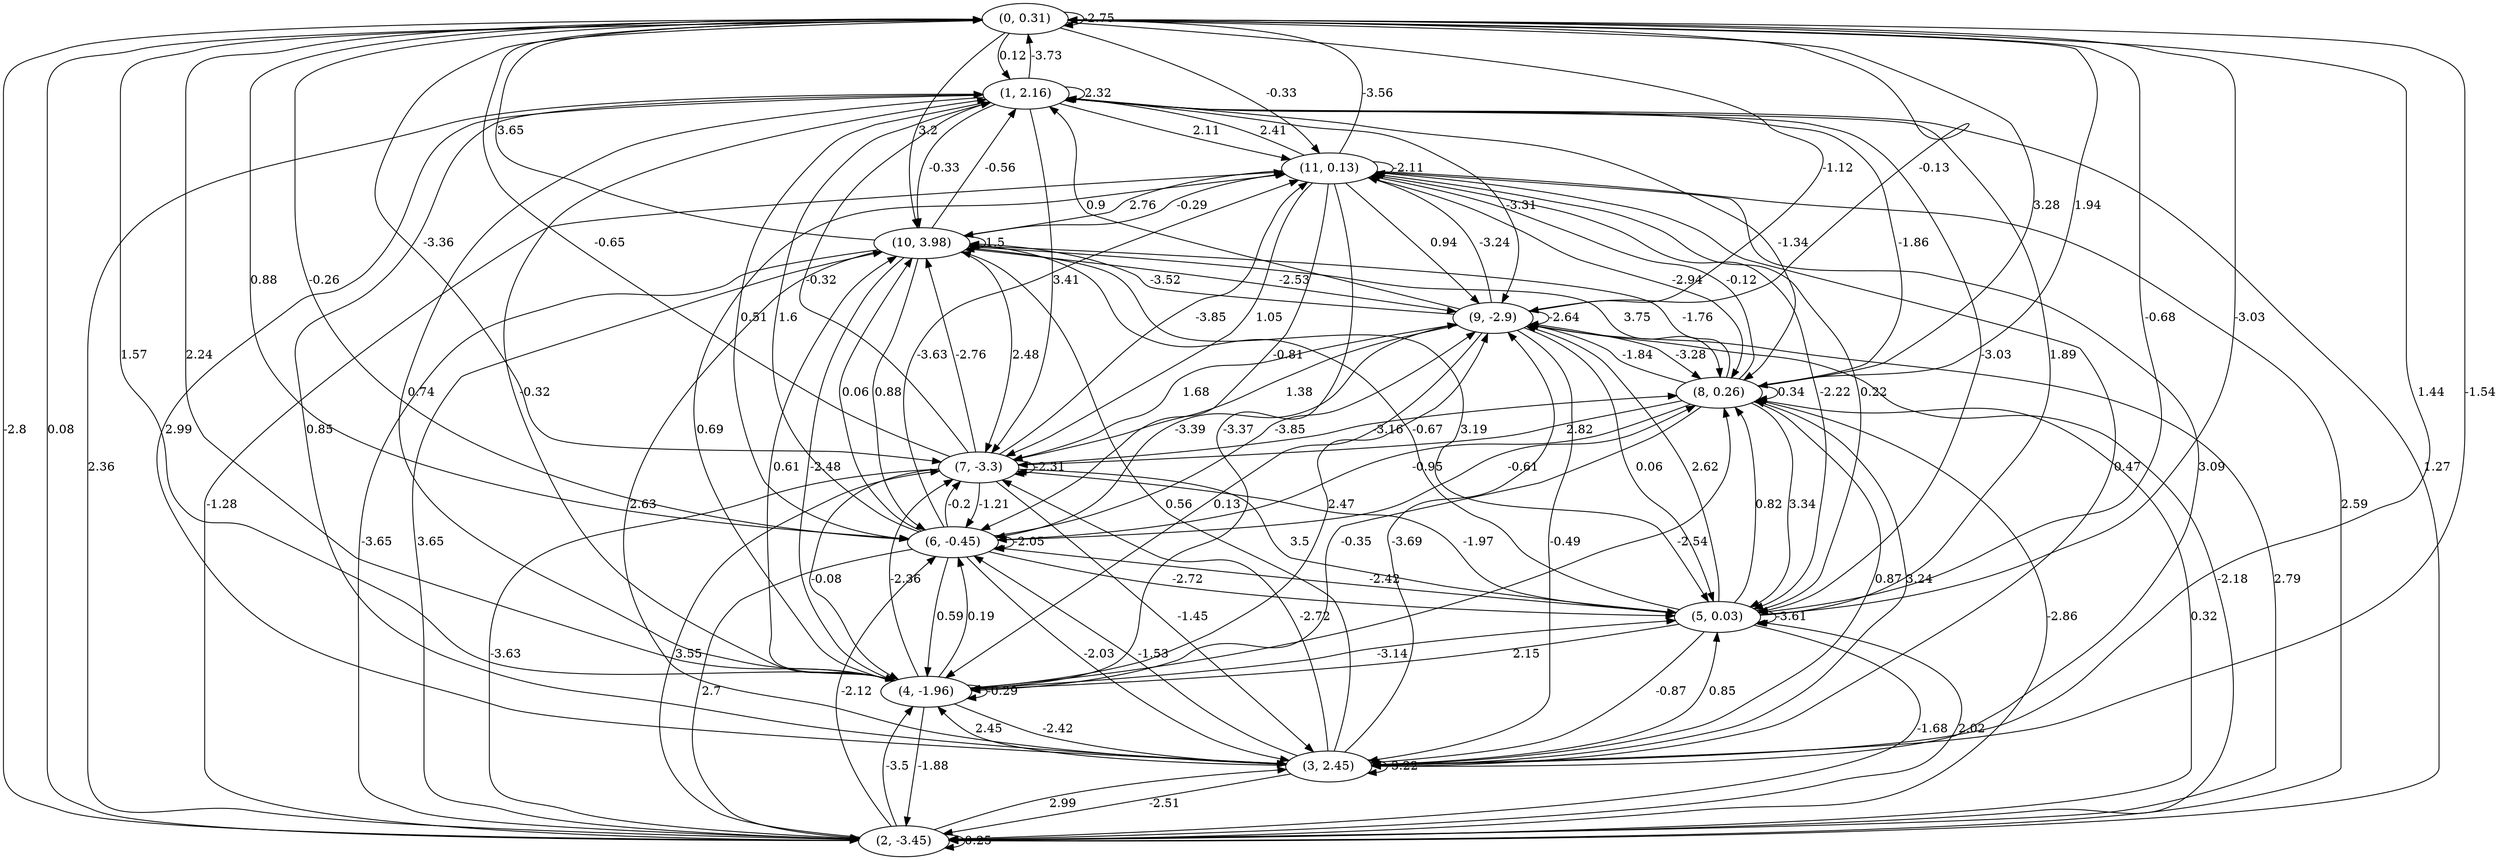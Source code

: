 digraph {
    0 [ label = "(0, 0.31)" ]
    1 [ label = "(1, 2.16)" ]
    2 [ label = "(2, -3.45)" ]
    3 [ label = "(3, 2.45)" ]
    4 [ label = "(4, -1.96)" ]
    5 [ label = "(5, 0.03)" ]
    6 [ label = "(6, -0.45)" ]
    7 [ label = "(7, -3.3)" ]
    8 [ label = "(8, 0.26)" ]
    9 [ label = "(9, -2.9)" ]
    10 [ label = "(10, 3.98)" ]
    11 [ label = "(11, 0.13)" ]
    0 -> 0 [ label = "-2.75" ]
    1 -> 1 [ label = "2.32" ]
    2 -> 2 [ label = "0.25" ]
    3 -> 3 [ label = "-3.22" ]
    4 -> 4 [ label = "-0.29" ]
    5 -> 5 [ label = "-3.61" ]
    6 -> 6 [ label = "-2.05" ]
    7 -> 7 [ label = "-2.31" ]
    8 -> 8 [ label = "0.34" ]
    9 -> 9 [ label = "-2.64" ]
    10 -> 10 [ label = "1.5" ]
    11 -> 11 [ label = "-2.11" ]
    1 -> 0 [ label = "-3.73" ]
    2 -> 0 [ label = "0.08" ]
    3 -> 0 [ label = "-1.54" ]
    4 -> 0 [ label = "2.24" ]
    5 -> 0 [ label = "-3.03" ]
    6 -> 0 [ label = "-0.26" ]
    7 -> 0 [ label = "-0.65" ]
    8 -> 0 [ label = "1.94" ]
    9 -> 0 [ label = "-0.13" ]
    10 -> 0 [ label = "3.65" ]
    11 -> 0 [ label = "-3.56" ]
    0 -> 1 [ label = "0.12" ]
    2 -> 1 [ label = "2.36" ]
    3 -> 1 [ label = "0.85" ]
    4 -> 1 [ label = "-0.32" ]
    5 -> 1 [ label = "1.89" ]
    6 -> 1 [ label = "1.6" ]
    7 -> 1 [ label = "-0.32" ]
    8 -> 1 [ label = "-1.86" ]
    9 -> 1 [ label = "0.9" ]
    10 -> 1 [ label = "-0.56" ]
    11 -> 1 [ label = "2.41" ]
    0 -> 2 [ label = "-2.8" ]
    1 -> 2 [ label = "1.27" ]
    3 -> 2 [ label = "-2.51" ]
    4 -> 2 [ label = "-1.88" ]
    5 -> 2 [ label = "-1.68" ]
    6 -> 2 [ label = "2.7" ]
    7 -> 2 [ label = "-3.63" ]
    8 -> 2 [ label = "-2.86" ]
    9 -> 2 [ label = "-2.18" ]
    10 -> 2 [ label = "-3.65" ]
    11 -> 2 [ label = "2.59" ]
    0 -> 3 [ label = "1.44" ]
    1 -> 3 [ label = "2.99" ]
    2 -> 3 [ label = "2.99" ]
    4 -> 3 [ label = "-2.42" ]
    5 -> 3 [ label = "-0.87" ]
    6 -> 3 [ label = "-2.03" ]
    7 -> 3 [ label = "-1.45" ]
    8 -> 3 [ label = "0.87" ]
    9 -> 3 [ label = "-0.49" ]
    10 -> 3 [ label = "2.63" ]
    11 -> 3 [ label = "3.09" ]
    0 -> 4 [ label = "1.57" ]
    1 -> 4 [ label = "0.74" ]
    2 -> 4 [ label = "-3.5" ]
    3 -> 4 [ label = "2.45" ]
    5 -> 4 [ label = "2.15" ]
    6 -> 4 [ label = "0.59" ]
    7 -> 4 [ label = "-0.08" ]
    8 -> 4 [ label = "-0.35" ]
    9 -> 4 [ label = "0.13" ]
    10 -> 4 [ label = "-2.48" ]
    11 -> 4 [ label = "-3.37" ]
    0 -> 5 [ label = "-0.68" ]
    1 -> 5 [ label = "-3.03" ]
    2 -> 5 [ label = "2.02" ]
    3 -> 5 [ label = "0.85" ]
    4 -> 5 [ label = "-3.14" ]
    6 -> 5 [ label = "-2.72" ]
    7 -> 5 [ label = "3.5" ]
    8 -> 5 [ label = "3.34" ]
    9 -> 5 [ label = "0.06" ]
    10 -> 5 [ label = "3.19" ]
    11 -> 5 [ label = "-2.22" ]
    0 -> 6 [ label = "0.88" ]
    1 -> 6 [ label = "0.51" ]
    2 -> 6 [ label = "-2.12" ]
    3 -> 6 [ label = "-1.53" ]
    4 -> 6 [ label = "0.19" ]
    5 -> 6 [ label = "-2.42" ]
    7 -> 6 [ label = "-1.21" ]
    8 -> 6 [ label = "-0.95" ]
    9 -> 6 [ label = "-3.39" ]
    10 -> 6 [ label = "0.88" ]
    11 -> 6 [ label = "-0.81" ]
    0 -> 7 [ label = "-3.36" ]
    1 -> 7 [ label = "3.41" ]
    2 -> 7 [ label = "3.55" ]
    3 -> 7 [ label = "-2.72" ]
    4 -> 7 [ label = "-2.36" ]
    5 -> 7 [ label = "-1.97" ]
    6 -> 7 [ label = "-0.2" ]
    8 -> 7 [ label = "2.82" ]
    9 -> 7 [ label = "1.38" ]
    10 -> 7 [ label = "2.48" ]
    11 -> 7 [ label = "1.05" ]
    0 -> 8 [ label = "3.28" ]
    1 -> 8 [ label = "-1.34" ]
    2 -> 8 [ label = "0.32" ]
    3 -> 8 [ label = "3.24" ]
    4 -> 8 [ label = "-2.54" ]
    5 -> 8 [ label = "0.82" ]
    6 -> 8 [ label = "-0.61" ]
    7 -> 8 [ label = "-3.16" ]
    9 -> 8 [ label = "-3.28" ]
    10 -> 8 [ label = "3.75" ]
    11 -> 8 [ label = "-2.94" ]
    0 -> 9 [ label = "-1.12" ]
    1 -> 9 [ label = "-3.31" ]
    2 -> 9 [ label = "2.79" ]
    3 -> 9 [ label = "-3.69" ]
    4 -> 9 [ label = "2.47" ]
    5 -> 9 [ label = "2.62" ]
    6 -> 9 [ label = "-3.85" ]
    7 -> 9 [ label = "1.68" ]
    8 -> 9 [ label = "-1.84" ]
    10 -> 9 [ label = "-2.53" ]
    11 -> 9 [ label = "0.94" ]
    0 -> 10 [ label = "3.2" ]
    1 -> 10 [ label = "-0.33" ]
    2 -> 10 [ label = "3.65" ]
    3 -> 10 [ label = "0.56" ]
    4 -> 10 [ label = "0.61" ]
    5 -> 10 [ label = "-0.67" ]
    6 -> 10 [ label = "0.06" ]
    7 -> 10 [ label = "-2.76" ]
    8 -> 10 [ label = "-1.76" ]
    9 -> 10 [ label = "-3.52" ]
    11 -> 10 [ label = "2.76" ]
    0 -> 11 [ label = "-0.33" ]
    1 -> 11 [ label = "2.11" ]
    2 -> 11 [ label = "-1.28" ]
    3 -> 11 [ label = "0.47" ]
    4 -> 11 [ label = "0.69" ]
    5 -> 11 [ label = "0.22" ]
    6 -> 11 [ label = "-3.63" ]
    7 -> 11 [ label = "-3.85" ]
    8 -> 11 [ label = "-0.12" ]
    9 -> 11 [ label = "-3.24" ]
    10 -> 11 [ label = "-0.29" ]
}

